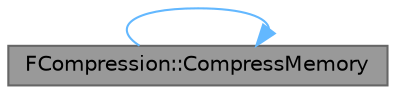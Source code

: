 digraph "FCompression::CompressMemory"
{
 // INTERACTIVE_SVG=YES
 // LATEX_PDF_SIZE
  bgcolor="transparent";
  edge [fontname=Helvetica,fontsize=10,labelfontname=Helvetica,labelfontsize=10];
  node [fontname=Helvetica,fontsize=10,shape=box,height=0.2,width=0.4];
  rankdir="LR";
  Node1 [id="Node000001",label="FCompression::CompressMemory",height=0.2,width=0.4,color="gray40", fillcolor="grey60", style="filled", fontcolor="black",tooltip="Thread-safe abstract compression routine."];
  Node1 -> Node1 [id="edge1_Node000001_Node000001",color="steelblue1",style="solid",tooltip=" "];
}
